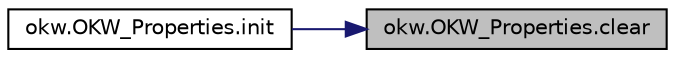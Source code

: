 digraph "okw.OKW_Properties.clear"
{
 // INTERACTIVE_SVG=YES
 // LATEX_PDF_SIZE
  edge [fontname="Helvetica",fontsize="10",labelfontname="Helvetica",labelfontsize="10"];
  node [fontname="Helvetica",fontsize="10",shape=record];
  rankdir="RL";
  Node1 [label="okw.OKW_Properties.clear",height=0.2,width=0.4,color="black", fillcolor="grey75", style="filled", fontcolor="black",tooltip="Löscht alle Properties-Listen."];
  Node1 -> Node2 [dir="back",color="midnightblue",fontsize="10",style="solid",fontname="Helvetica"];
  Node2 [label="okw.OKW_Properties.init",height=0.2,width=0.4,color="black", fillcolor="white", style="filled",URL="$classokw_1_1_o_k_w___properties.html#a8a4294aa27bf9f4f49e9f1991022d5c8",tooltip="Initialisiert diese Klasse:"];
}
